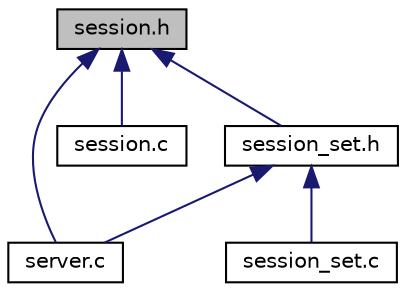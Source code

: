 digraph "session.h"
{
 // LATEX_PDF_SIZE
  edge [fontname="Helvetica",fontsize="10",labelfontname="Helvetica",labelfontsize="10"];
  node [fontname="Helvetica",fontsize="10",shape=record];
  Node1 [label="session.h",height=0.2,width=0.4,color="black", fillcolor="grey75", style="filled", fontcolor="black",tooltip=" "];
  Node1 -> Node2 [dir="back",color="midnightblue",fontsize="10",style="solid",fontname="Helvetica"];
  Node2 [label="server.c",height=0.2,width=0.4,color="black", fillcolor="white", style="filled",URL="$server_8c.html",tooltip=" "];
  Node1 -> Node3 [dir="back",color="midnightblue",fontsize="10",style="solid",fontname="Helvetica"];
  Node3 [label="session.c",height=0.2,width=0.4,color="black", fillcolor="white", style="filled",URL="$session_8c.html",tooltip=" "];
  Node1 -> Node4 [dir="back",color="midnightblue",fontsize="10",style="solid",fontname="Helvetica"];
  Node4 [label="session_set.h",height=0.2,width=0.4,color="black", fillcolor="white", style="filled",URL="$session__set_8h.html",tooltip=" "];
  Node4 -> Node2 [dir="back",color="midnightblue",fontsize="10",style="solid",fontname="Helvetica"];
  Node4 -> Node5 [dir="back",color="midnightblue",fontsize="10",style="solid",fontname="Helvetica"];
  Node5 [label="session_set.c",height=0.2,width=0.4,color="black", fillcolor="white", style="filled",URL="$session__set_8c.html",tooltip=" "];
}
